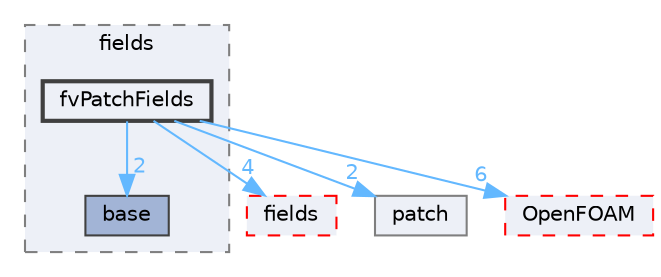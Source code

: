 digraph "src/finiteVolume/expressions/fields/fvPatchFields"
{
 // LATEX_PDF_SIZE
  bgcolor="transparent";
  edge [fontname=Helvetica,fontsize=10,labelfontname=Helvetica,labelfontsize=10];
  node [fontname=Helvetica,fontsize=10,shape=box,height=0.2,width=0.4];
  compound=true
  subgraph clusterdir_94e9d388d8c18aad033edbe21e3c244a {
    graph [ bgcolor="#edf0f7", pencolor="grey50", label="fields", fontname=Helvetica,fontsize=10 style="filled,dashed", URL="dir_94e9d388d8c18aad033edbe21e3c244a.html",tooltip=""]
  dir_3e84b121de6ab417f91aa031991d9123 [label="base", fillcolor="#a2b4d6", color="grey25", style="filled", URL="dir_3e84b121de6ab417f91aa031991d9123.html",tooltip=""];
  dir_dec10d58e119e0163c77869ea72d5b14 [label="fvPatchFields", fillcolor="#edf0f7", color="grey25", style="filled,bold", URL="dir_dec10d58e119e0163c77869ea72d5b14.html",tooltip=""];
  }
  dir_25ab4a83a983f7bb7a38b7f63bb141b7 [label="fields", fillcolor="#edf0f7", color="red", style="filled,dashed", URL="dir_25ab4a83a983f7bb7a38b7f63bb141b7.html",tooltip=""];
  dir_6bbd0519651b483f986c0452fcb0469a [label="patch", fillcolor="#edf0f7", color="grey50", style="filled", URL="dir_6bbd0519651b483f986c0452fcb0469a.html",tooltip=""];
  dir_c5473ff19b20e6ec4dfe5c310b3778a8 [label="OpenFOAM", fillcolor="#edf0f7", color="red", style="filled,dashed", URL="dir_c5473ff19b20e6ec4dfe5c310b3778a8.html",tooltip=""];
  dir_dec10d58e119e0163c77869ea72d5b14->dir_25ab4a83a983f7bb7a38b7f63bb141b7 [headlabel="4", labeldistance=1.5 headhref="dir_001566_001332.html" href="dir_001566_001332.html" color="steelblue1" fontcolor="steelblue1"];
  dir_dec10d58e119e0163c77869ea72d5b14->dir_3e84b121de6ab417f91aa031991d9123 [headlabel="2", labeldistance=1.5 headhref="dir_001566_000195.html" href="dir_001566_000195.html" color="steelblue1" fontcolor="steelblue1"];
  dir_dec10d58e119e0163c77869ea72d5b14->dir_6bbd0519651b483f986c0452fcb0469a [headlabel="2", labeldistance=1.5 headhref="dir_001566_002815.html" href="dir_001566_002815.html" color="steelblue1" fontcolor="steelblue1"];
  dir_dec10d58e119e0163c77869ea72d5b14->dir_c5473ff19b20e6ec4dfe5c310b3778a8 [headlabel="6", labeldistance=1.5 headhref="dir_001566_002695.html" href="dir_001566_002695.html" color="steelblue1" fontcolor="steelblue1"];
}
